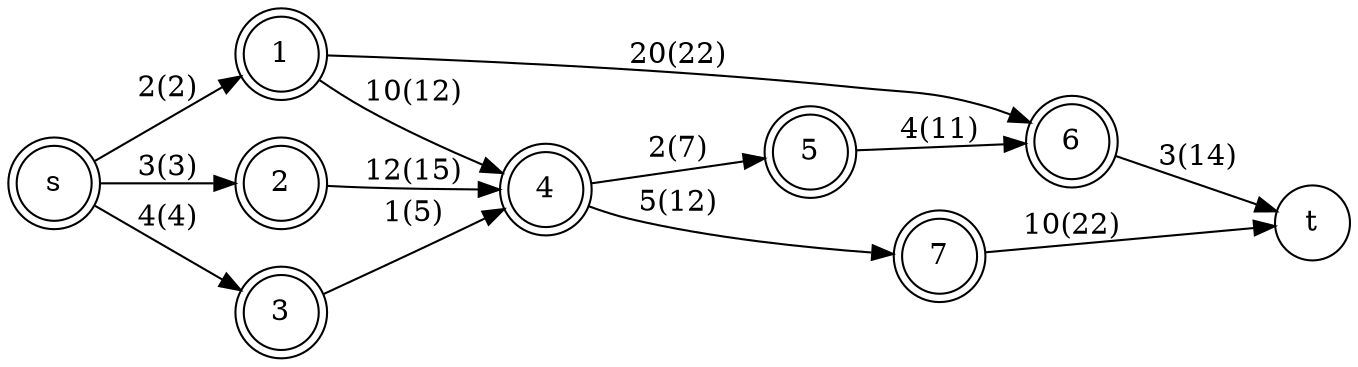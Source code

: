 
digraph dijkstra {
   
    graph [
        rankdir = LR,
        layout = dot
  ];
	node [shape = doublecircle]; s 1 2 3 4 5 6 7;
	node [shape = circle]; t;
	s -> 1 [ label = "2(2)" ];
	s -> 2 [ label = "3(3)" ];
	s -> 3 [ label = "4(4)" ];
	1 -> 6 [ label = "20(22)" ];
	1 -> 4 [ label = "10(12)" ];
	2 -> 4 [ label = "12(15)" ];
	3 -> 4 [ label = "1(5)" ];
	4 -> 5 [ label = "2(7)" ];
	5 -> 6 [ label = "4(11)" ];
	4 -> 7 [ label = "5(12)" ];
	6 -> t [ label = "3(14)" ];
    7 -> t [ label = "10(22)" ];
}

